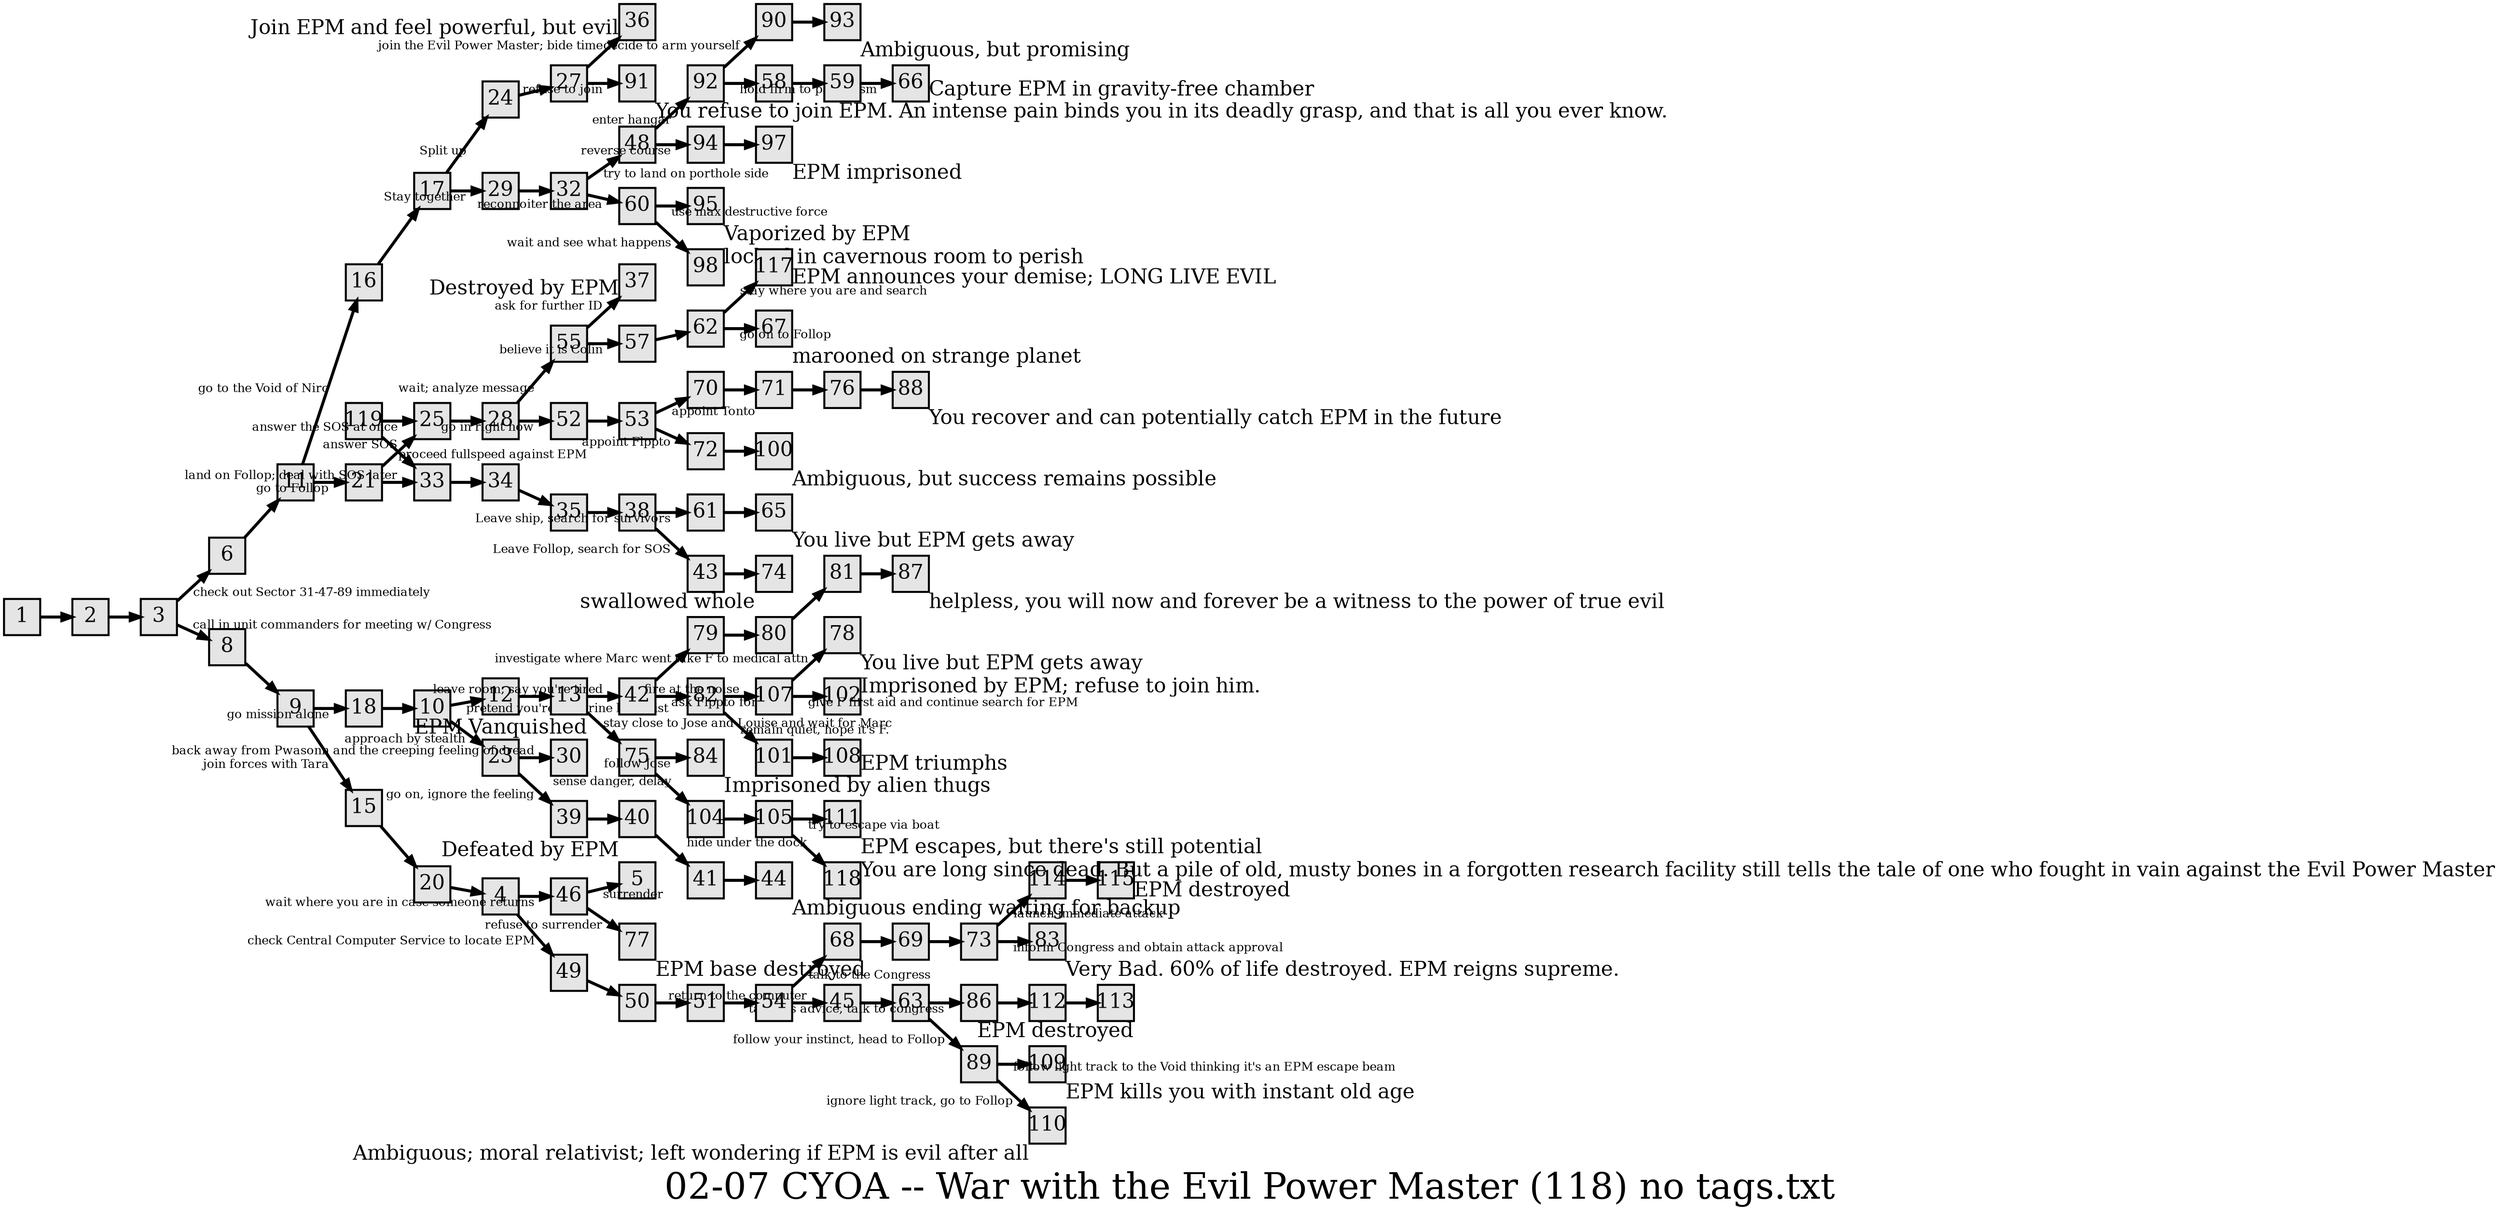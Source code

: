 digraph g{
  graph [ label="02-07 CYOA -- War with the Evil Power Master (118) no tags.txt" rankdir=LR, ordering=out, fontsize=36, nodesep="0.35", ranksep="0.45"];
  node  [shape=rect, penwidth=2, fontsize=20, style=filled, fillcolor=grey90, margin="0,0", labelfloat=true, regular=true, fixedsize=true];
  edge  [labelfloat=true, penwidth=3, fontsize=12];
  
  
  
  
  1 -> 2;
  2 -> 3;
  3 -> 6	[ xlabel="check out Sector 31-47-89 immediately" ];
  3 -> 8	[ xlabel="call in unit commanders for meeting w/ Congress" ];
  4 -> 46	[ xlabel="wait where you are in case someone returns" ];
  4 -> 49	[ xlabel="check Central Computer Service to locate EPM" ];
  5	[ xlabel="Defeated by EPM" ];
  6 -> 11;
  8 -> 9;
  9 -> 18	[ xlabel="go mission alone" ];
  9 -> 15	[ xlabel="join forces with Tara" ];
  10 -> 12	[ xlabel="pretend you're a marine biologist" ];
  10 -> 23	[ xlabel="approach by stealth" ];
  11 -> 16	[ xlabel="go to the Void of Niro" ];
  11 -> 21	[ xlabel="go to Follop" ];
  12 -> 13;
  13 -> 42	[ xlabel="leave room, say you're tired" ];
  13 -> 75	[ xlabel="stay close to Jose and Louise and wait for Marc" ];
  15 -> 20;
  16 -> 17;
  17 -> 24	[ xlabel="Split up" ];
  17 -> 29	[ xlabel="Stay together" ];
  18 -> 10;
  20 -> 4;
  21 -> 25	[ xlabel="answer SOS" ];
  21 -> 33	[ xlabel="land on Follop; deal with SOS later" ];
  23 -> 30	[ xlabel="back away from Pwasonn and the creeping feeling of dread" ];
  23 -> 39	[ xlabel="go on, ignore the feeling" ];
  24 -> 27;
  25 -> 28;
  27 -> 36	[ xlabel="join the Evil Power Master; bide time" ];
  27 -> 91	[ xlabel="refuse to join" ];
  28 -> 55	[ xlabel="wait; analyze message" ];
  28 -> 52	[ xlabel="go in right now" ];
  29 -> 32;
  30	[ xlabel="EPM Vanquished" ];
  32 -> 48	[ xlabel="try to land on porthole side" ];
  32 -> 60	[ xlabel="reconnoiter the area" ];
  33 -> 34;
  34 -> 35;
  35 -> 38;
  36	[ xlabel="Join EPM and feel powerful, but evil" ];
  37	[ xlabel="Destroyed by EPM" ];
  38 -> 61	[ xlabel="Leave ship, search for survivors" ];
  38 -> 43	[ xlabel="Leave Follop, search for SOS" ];
  39 -> 40;
  40 -> 41;
  41 -> 44;
  42 -> 79	[ xlabel="investigate where Marc went" ];
  42 -> 82	[ xlabel="ask Flppto for help" ];
  43 -> 74;
  44	[ xlabel="Ambiguous ending waiting for backup" ];
  45 -> 63;
  46 -> 5	[ xlabel="surrender" ];
  46 -> 77	[ xlabel="refuse to surrender" ];
  48 -> 92	[ xlabel="enter hangar" ];
  48 -> 94	[ xlabel="reverse course" ];
  49 -> 50;
  50 -> 51;
  51 -> 54;
  52 -> 53;
  53 -> 70	[ xlabel="appoint Tonto" ];
  53 -> 72	[ xlabel="appoint Flppto" ];
  54 -> 68	[ xlabel="talk to the Congress" ];
  54 -> 45	[ xlabel="return to the computer" ];
  55 -> 37	[ xlabel="ask for further ID" ];
  55 -> 57	[ xlabel="believe it is Colin" ];
  57 -> 62;
  58 -> 59;
  59 -> 66;
  60 -> 95	[ xlabel="use max destructive force" ];
  60 -> 98	[ xlabel="wait and see what happens" ];
  61 -> 65;
  62 -> 117	[ xlabel="stay where you are and search" ];
  62 -> 67	[ xlabel="go on to Follop" ];
  63 -> 86	[ xlabel="take F's advice, talk to congress" ];
  63 -> 89	[ xlabel="follow your instinct, head to Follop" ];
  65	[ xlabel="You live but EPM gets away" ];
  66	[ xlabel="Capture EPM in gravity-free chamber" ];
  67	[ xlabel="marooned on strange planet" ];
  68 -> 69;
  69 -> 73;
  70 -> 71;
  71 -> 76;
  72 -> 100;
  73 -> 114	[ xlabel="launch immediate attack" ];
  73 -> 83	[ xlabel="inform Congress and obtain attack approval" ];
  74	[ xlabel="swallowed whole" ];
  75 -> 84	[ xlabel="follow Jose" ];
  75 -> 104	[ xlabel="sense danger, delay" ];
  76 -> 88;
  77	[ xlabel="EPM base destroyed" ];
  78	[ xlabel="You live but EPM gets away" ];
  79 -> 80;
  80 -> 81;
  81 -> 87;
  82 -> 107	[ xlabel="fire at the noise" ];
  82 -> 101	[ xlabel="remain quiet, hope it's F." ];
  83	[ xlabel="Very Bad. 60% of life destroyed. EPM reigns supreme." ];
  84	[ xlabel="Imprisoned by alien thugs" ];
  86 -> 112;
  87	[ xlabel="helpless, you will now and forever be a witness to the power of true evil" ];
  88	[ xlabel="You recover and can potentially catch EPM in the future" ];
  89 -> 109	[ xlabel="follow light track to the Void thinking it's an EPM escape beam" ];
  89 -> 110	[ xlabel="ignore light track, go to Follop" ];
  90 -> 93;
  91	[ xlabel="You refuse to join EPM. An intense pain binds you in its deadly grasp, and that is all you ever know." ];
  92 -> 90	[ xlabel="decide to arm yourself" ];
  92 -> 58	[ xlabel="hold firm to pacificism" ];
  93	[ xlabel="Ambiguous, but promising" ];
  94 -> 97;
  95	[ xlabel="Vaporized by EPM" ];
  97	[ xlabel="EPM imprisoned" ];
  98	[ xlabel="locked in cavernous room to perish" ];
  100	[ xlabel="Ambiguous, but success remains possible" ];
  101 -> 108;
  102	[ xlabel="Imprisoned by EPM; refuse to join him." ];
  104 -> 105;
  105 -> 111	[ xlabel="try to escape via boat" ];
  105 -> 118	[ xlabel="hide under the dock" ];
  107 -> 78	[ xlabel="take F to medical attn" ];
  107 -> 102	[ xlabel="give F first aid and continue search for EPM" ];
  108	[ xlabel="EPM triumphs" ];
  109	[ xlabel="EPM kills you with instant old age" ];
  110	[ xlabel="Ambiguous; moral relativist; left wondering if EPM is evil after all" ];
  111	[ xlabel="EPM escapes, but there's still potential" ];
  112 -> 113;
  113	[ xlabel="EPM destroyed" ];
  114 -> 115;
  115	[ xlabel="EPM destroyed" ];
  117	[ xlabel="EPM announces your demise; LONG LIVE EVIL" ];
  118	[ xlabel="You are long since dead. But a pile of old, musty bones in a forgotten research facility still tells the tale of one who fought in vain against the Evil Power Master" ];
  119 -> 25	[ xlabel="answer the SOS at once" ];
  119 -> 33	[ xlabel="proceed fullspeed against EPM" ];
  119;
}


